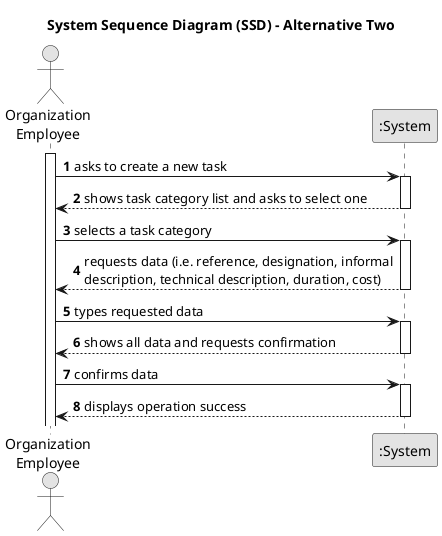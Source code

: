 @startuml
skinparam monochrome true
skinparam packageStyle rectangle
skinparam shadowing false

title System Sequence Diagram (SSD) - Alternative Two

autonumber

actor "Organization\nEmployee" as Employee
participant ":System" as System

activate Employee

    Employee -> System : asks to create a new task
    activate System

        System --> Employee : shows task category list and asks to select one
    deactivate System

    Employee -> System : selects a task category
    activate System

        System --> Employee : requests data (i.e. reference, designation, informal\ndescription, technical description, duration, cost)
    deactivate System

    Employee -> System : types requested data
    activate System

        System --> Employee : shows all data and requests confirmation
    deactivate System

    Employee -> System : confirms data
    activate System

        System --> Employee : displays operation success
    deactivate System
@enduml